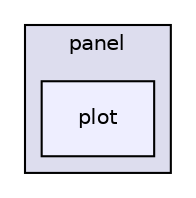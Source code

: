 digraph "Z:/Development/AeroQuadCommunicator/AeroQuadCommunicator/panel/plot" {
  compound=true
  node [ fontsize="10", fontname="Helvetica"];
  edge [ labelfontsize="10", labelfontname="Helvetica"];
  subgraph clusterdir_d0ad9d8b5049107d08fae70e7ac21e52 {
    graph [ bgcolor="#ddddee", pencolor="black", label="panel" fontname="Helvetica", fontsize="10", URL="dir_d0ad9d8b5049107d08fae70e7ac21e52.html"]
  dir_ba6a8f6a0d3740e385b04d0fcfc9b9b0 [shape=box, label="plot", style="filled", fillcolor="#eeeeff", pencolor="black", URL="dir_ba6a8f6a0d3740e385b04d0fcfc9b9b0.html"];
  }
}
